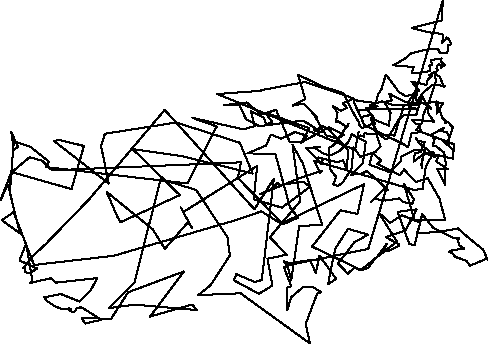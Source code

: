 unitsize(0.001cm);
draw((7810,6053)--(7798,5709));
draw((7798,5709)--(7264,5575));
draw((7264,5575)--(7324,5560));
draw((7324,5560)--(7547,5503));
draw((7547,5503)--(7744,5476));
draw((7744,5476)--(7821,5457));
draw((7821,5457)--(7802,5317));
draw((7802,5317)--(7848,5358));
draw((7848,5358)--(7874,5405));
draw((7874,5405)--(7883,5408));
draw((7883,5408)--(7927,5365));
draw((7927,5365)--(7962,5287));
draw((7962,5287)--(7913,5280));
draw((7913,5280)--(7890,5130));
draw((7890,5130)--(7759,5143));
draw((7759,5143)--(7724,5210));
draw((7724,5210)--(7503,5191));
draw((7503,5191)--(7254,5129));
draw((7254,5129)--(7142,5032));
draw((7142,5032)--(6937,4917));
draw((6937,4917)--(7295,4887));
draw((7295,4887)--(7267,4779));
draw((7267,4779)--(7417,4788));
draw((7417,4788)--(7583,4813));
draw((7583,4813)--(7576,4915));
draw((7576,4915)--(7622,4917));
draw((7622,4917)--(7606,5009));
draw((7606,5009)--(7790,5038));
draw((7790,5038)--(7772,4989));
draw((7772,4989)--(7846,4923));
draw((7846,4923)--(7777,4869));
draw((7777,4869)--(7783,4912));
draw((7783,4912)--(7744,4933));
draw((7744,4933)--(7716,4909));
draw((7716,4909)--(7700,4854));
draw((7700,4854)--(7726,4833));
draw((7726,4833)--(7702,4815));
draw((7702,4815)--(7673,4718));
draw((7673,4718)--(7692,4666));
draw((7692,4666)--(7674,4579));
draw((7674,4579)--(7647,4504));
draw((7647,4504)--(7554,4236));
draw((7554,4236)--(7541,4141));
draw((7541,4141)--(7562,4058));
draw((7562,4058)--(7660,3924));
draw((7660,3924)--(7345,3951));
draw((7345,3951)--(7271,3948));
draw((7271,3948)--(7351,3877));
draw((7351,3877)--(7388,3879));
draw((7388,3879)--(7423,3776));
draw((7423,3776)--(7429,3737));
draw((7429,3737)--(7262,3725));
draw((7262,3725)--(7199,3469));
draw((7199,3469)--(7141,3514));
draw((7141,3514)--(6425,3867));
draw((6425,3867)--(6312,4126));
draw((6312,4126)--(6713,4154));
draw((6713,4154)--(7355,4151));
draw((7355,4151)--(7216,4180));
draw((7216,4180)--(7207,4270));
draw((7207,4270)--(7338,4481));
draw((7338,4481)--(7399,4467));
draw((7399,4467)--(7259,4630));
draw((7259,4630)--(7520,4572));
draw((7520,4572)--(7547,4664));
draw((7547,4664)--(7617,4724));
draw((7617,4724)--(7570,4741));
draw((7570,4741)--(7654,4795));
draw((7654,4795)--(7698,4745));
draw((7698,4745)--(7752,4721));
draw((7752,4721)--(7832,4542));
draw((7832,4542)--(7848,4546));
draw((7848,4546)--(7679,4581));
draw((7679,4581)--(7631,4573));
draw((7631,4573)--(7458,4428));
draw((7458,4428)--(7360,4275));
draw((7360,4275)--(7333,4335));
draw((7333,4335)--(7364,4427));
draw((7364,4427)--(7160,4370));
draw((7160,4370)--(7037,4446));
draw((7037,4446)--(6806,4755));
draw((6806,4755)--(6735,4509));
draw((6735,4509)--(6670,4401));
draw((6670,4401)--(6607,4173));
draw((6607,4173)--(6589,4256));
draw((6589,4256)--(6304,4294));
draw((6304,4294)--(6139,4369));
draw((6139,4369)--(5387,4623));
draw((5387,4623)--(4602,4478));
draw((4602,4478)--(4606,4468));
draw((4606,4468)--(3832,4410));
draw((3832,4410)--(6265,3426));
draw((6265,3426)--(6327,3745));
draw((6327,3745)--(6317,3673));
draw((6317,3673)--(6365,3679));
draw((6365,3679)--(6426,3656));
draw((6426,3656)--(6427,3717));
draw((6427,3717)--(6958,3678));
draw((6958,3678)--(7128,4215));
draw((7128,4215)--(7432,4265));
draw((7432,4265)--(7601,4171));
draw((7601,4171)--(7604,4146));
draw((7604,4146)--(7549,4208));
draw((7549,4208)--(7534,4227));
draw((7534,4227)--(7613,4275));
draw((7613,4275)--(7817,4252));
draw((7817,4252)--(7705,4065));
draw((7705,4065)--(7698,4279));
draw((7698,4279)--(7805,3991));
draw((7805,3991)--(7872,3922));
draw((7872,3922)--(7844,3902));
draw((7844,3902)--(7909,3912));
draw((7909,3912)--(7988,3820));
draw((7988,3820)--(7906,3580));
draw((7906,3580)--(7803,3598));
draw((7803,3598)--(8001,3418));
draw((8001,3418)--(7919,3496));
draw((7919,3496)--(7922,3655));
draw((7922,3655)--(7879,3743));
draw((7879,3743)--(7750,3760));
draw((7750,3760)--(7841,3818));
draw((7841,3818)--(7603,3690));
draw((7603,3690)--(7667,3608));
draw((7667,3608)--(7633,3499));
draw((7633,3499)--(7696,3486));
draw((7696,3486)--(7838,3375));
draw((7838,3375)--(7861,3216));
draw((7861,3216)--(7851,2809));
draw((7851,2809)--(7715,3086));
draw((7715,3086)--(7909,3080));
draw((7909,3080)--(7695,3220));
draw((7695,3220)--(7747,3329));
draw((7747,3329)--(7657,3301));
draw((7657,3301)--(7533,3358));
draw((7533,3358)--(7452,3339));
draw((7452,3339)--(7299,3219));
draw((7299,3219)--(7316,3360));
draw((7316,3360)--(7422,3390));
draw((7422,3390)--(7492,3560));
draw((7492,3560)--(7370,3588));
draw((7370,3588)--(7331,3634));
draw((7331,3634)--(7408,3534));
draw((7408,3534)--(7582,3396));
draw((7582,3396)--(7654,3377));
draw((7654,3377)--(7532,3175));
draw((7532,3175)--(7503,3086));
draw((7503,3086)--(7458,2741));
draw((7458,2741)--(7309,2717));
draw((7309,2717)--(5539,3235));
draw((5539,3235)--(5650,3023));
draw((5650,3023)--(5677,3049));
draw((5677,3049)--(5531,3011));
draw((5531,3011)--(5291,2929));
draw((5291,2929)--(4584,2643));
draw((4584,2643)--(4763,2720));
draw((4763,2720)--(4898,2840));
draw((4898,2840)--(4929,2803));
draw((4929,2803)--(5350,2867));
draw((5350,2867)--(5470,2774));
draw((5470,2774)--(4973,2406));
draw((4973,2406)--(4476,2555));
draw((4476,2555)--(4537,3143));
draw((4537,3143)--(3233,2329));
draw((3233,2329)--(3189,2411));
draw((3189,2411)--(3390,2043));
draw((3390,2043)--(3319,2151));
draw((3319,2151)--(2908,1681));
draw((2908,1681)--(2694,2026));
draw((2694,2026)--(1882,2684));
draw((1882,2684)--(2067,2254));
draw((2067,2254)--(2126,2150));
draw((2126,2150)--(3174,2627));
draw((3174,2627)--(2342,3439));
draw((2342,3439)--(3229,3312));
draw((3229,3312)--(4458,3007));
draw((4458,3007)--(4232,3551));
draw((4232,3551)--(3108,3908));
draw((3108,3908)--(1851,3710));
draw((1851,3710)--(1784,3494));
draw((1784,3494)--(1918,2832));
draw((1918,2832)--(952,3583));
draw((952,3583)--(1047,3602));
draw((1047,3602)--(1482,3494));
draw((1482,3494)--(1263,2734));
draw((1263,2734)--(218,3031));
draw((218,3031)--(174,2901));
draw((174,2901)--(178,2702));
draw((178,2702)--(236,3494));
draw((236,3494)--(199,3743));
draw((199,3743)--(317,3476));
draw((317,3476)--(226,3415));
draw((226,3415)--(250,3578));
draw((250,3578)--(536,3481));
draw((536,3481)--(863,3219));
draw((863,3219)--(806,3123));
draw((806,3123)--(3307,2833));
draw((3307,2833)--(3824,3838));
draw((3824,3838)--(3396,3990));
draw((3396,3990)--(4293,3788));
draw((4293,3788)--(4496,3844));
draw((4496,3844)--(4427,4109));
draw((4427,4109)--(4655,3992));
draw((4655,3992)--(4694,3877));
draw((4694,3877)--(4806,3914));
draw((4806,3914)--(4679,4084));
draw((4679,4084)--(5457,3808));
draw((5457,3808)--(5315,3557));
draw((5315,3557)--(5803,3824));
draw((5803,3824)--(6069,3695));
draw((6069,3695)--(5965,3624));
draw((5965,3624)--(5751,3681));
draw((5751,3681)--(5543,4042));
draw((5543,4042)--(5597,3993));
draw((5597,3993)--(5356,4241));
draw((5356,4241)--(5168,4208));
draw((5168,4208)--(5385,4318));
draw((5385,4318)--(5259,4751));
draw((5259,4751)--(5685,4546));
draw((5685,4546)--(6058,4426));
draw((6058,4426)--(6259,4030));
draw((6259,4030)--(6333,3909));
draw((6333,3909)--(6340,3870));
draw((6340,3870)--(6376,3819));
draw((6376,3819)--(6454,3821));
draw((6454,3821)--(6602,3920));
draw((6602,3920)--(6621,3891));
draw((6621,3891)--(6577,3858));
draw((6577,3858)--(6567,3922));
draw((6567,3922)--(6713,3488));
draw((6713,3488)--(6623,3389));
draw((6623,3389)--(6360,3301));
draw((6360,3301)--(6235,3471));
draw((6235,3471)--(6204,3099));
draw((6204,3099)--(6044,2848));
draw((6044,2848)--(5963,2789));
draw((5963,2789)--(5881,2817));
draw((5881,2817)--(5930,2948));
draw((5930,2948)--(5821,3086));
draw((5821,3086)--(5796,3459));
draw((5796,3459)--(5887,3508));
draw((5887,3508)--(6150,3888));
draw((6150,3888)--(6120,3821));
draw((6120,3821)--(5964,3935));
draw((5964,3935)--(5926,3912));
draw((5926,3912)--(5955,4081));
draw((5955,4081)--(5871,4202));
draw((5871,4202)--(6008,4117));
draw((6008,4117)--(6123,4167));
draw((6123,4167)--(6051,4246));
draw((6051,4246)--(6237,4332));
draw((6237,4332)--(6241,4268));
draw((6241,4268)--(6366,4002));
draw((6366,4002)--(6557,4047));
draw((6557,4047)--(6603,3982));
draw((6603,3982)--(6488,4128));
draw((6488,4128)--(6450,4160));
draw((6450,4160)--(6660,4193));
draw((6660,4193)--(6524,4207));
draw((6524,4207)--(6740,4282));
draw((6740,4282)--(6947,4209));
draw((6947,4209)--(7349,4219));
draw((7349,4219)--(7111,4288));
draw((7111,4288)--(6868,4418));
draw((6868,4418)--(6911,4296));
draw((6911,4296)--(6779,4273));
draw((6779,4273)--(6891,4075));
draw((6891,4075)--(6862,3892));
draw((6862,3892)--(6864,3854));
draw((6864,3854)--(6537,3982));
draw((6537,3982)--(6652,3742));
draw((6652,3742)--(6798,3610));
draw((6798,3610)--(6833,3618));
draw((6833,3618)--(7037,3965));
draw((7037,3965)--(7124,4039));
draw((7124,4039)--(7344,4046));
draw((7344,4046)--(7443,4375));
draw((7443,4375)--(7542,4198));
draw((7542,4198)--(7506,4138));
draw((7506,4138)--(7466,4037));
draw((7466,4037)--(7449,3911));
draw((7449,3911)--(7342,3775));
draw((7342,3775)--(8013,3523));
draw((8013,3523)--(7989,3271));
draw((7989,3271)--(7475,3388));
draw((7475,3388)--(7434,3173));
draw((7434,3173)--(7440,3100));
draw((7440,3100)--(7453,3229));
draw((7453,3229)--(7494,3430));
draw((7494,3430)--(7321,3429));
draw((7321,3429)--(7076,3302));
draw((7076,3302)--(7082,3235));
draw((7082,3235)--(6881,3029));
draw((6881,3029)--(6518,3165));
draw((6518,3165)--(6570,3371));
draw((6570,3371)--(6731,3234));
draw((6731,3234)--(6656,3181));
draw((6656,3181)--(7055,2981));
draw((7055,2981)--(7131,3081));
draw((7131,3081)--(7238,2957));
draw((7238,2957)--(7346,2858));
draw((7346,2858)--(7543,2929));
draw((7543,2929)--(7753,2564));
draw((7753,2564)--(7856,2181));
draw((7856,2181)--(7315,2181));
draw((7315,2181)--(7125,2823));
draw((7125,2823)--(7304,2550));
draw((7304,2550)--(7267,2466));
draw((7267,2466)--(7104,2510));
draw((7104,2510)--(7049,2570));
draw((7049,2570)--(6800,2532));
draw((6800,2532)--(6597,2563));
draw((6597,2563)--(6547,2506));
draw((6547,2506)--(6766,2732));
draw((6766,2732)--(6848,2712));
draw((6848,2712)--(6617,2928));
draw((6617,2928)--(6468,3050));
draw((6468,3050)--(6387,3008));
draw((6387,3008)--(6190,2985));
draw((6190,2985)--(6402,3190));
draw((6402,3190)--(6453,3567));
draw((6453,3567)--(6207,3700));
draw((6207,3700)--(6140,3558));
draw((6140,3558)--(5987,3402));
draw((5987,3402)--(5841,3328));
draw((5841,3328)--(5719,3352));
draw((5719,3352)--(5540,3468));
draw((5540,3468)--(5649,3472));
draw((5649,3472)--(5400,3461));
draw((5400,3461)--(5679,3171));
draw((5679,3171)--(5697,3269));
draw((5697,3269)--(5619,3291));
draw((5619,3291)--(5960,3207));
draw((5960,3207)--(6050,3242));
draw((6050,3242)--(6113,3101));
draw((6113,3101)--(6148,3413));
draw((6148,3413)--(5778,3813));
draw((5778,3813)--(5720,3823));
draw((5720,3823)--(5706,3844));
draw((5706,3844)--(5541,3769));
draw((5541,3769)--(5678,3742));
draw((5678,3742)--(5671,3807));
draw((5671,3807)--(5621,3768));
draw((5621,3768)--(5427,3894));
draw((5427,3894)--(5336,3943));
draw((5336,3943)--(4574,3843));
draw((4574,3843)--(4342,3966));
draw((4342,3966)--(4217,4224));
draw((4217,4224)--(3950,4215));
draw((3950,4215)--(4354,4262));
draw((4354,4262)--(4607,4049));
draw((4607,4049)--(4634,4054));
draw((4634,4054)--(4871,4132));
draw((4871,4132)--(5111,3569));
draw((5111,3569)--(5316,3554));
draw((5316,3554)--(5417,3673));
draw((5417,3673)--(5207,3742));
draw((5207,3742)--(4965,3622));
draw((4965,3622)--(4780,3694));
draw((4780,3694)--(4694,3502));
draw((4694,3502)--(4364,3362));
draw((4364,3362)--(4857,3359));
draw((4857,3359)--(5117,2409));
draw((5117,2409)--(5260,2230));
draw((5260,2230)--(4996,2115));
draw((4996,2115)--(4196,2929));
draw((4196,2929)--(4252,3206));
draw((4252,3206)--(920,3065));
draw((920,3065)--(741,3235));
draw((741,3235)--(525,3297));
draw((525,3297)--(197,3021));
draw((197,3021)--(10,2537));
draw((10,2537)--(141,2814));
draw((141,2814)--(354,1950));
draw((354,1950)--(36,2185));
draw((36,2185)--(240,2327));
draw((240,2327)--(602,1395));
draw((602,1395)--(2011,1558));
draw((2011,1558)--(4174,2190));
draw((4174,2190)--(4612,2341));
draw((4612,2341)--(4959,2123));
draw((4959,2123)--(6422,2820));
draw((6422,2820)--(6307,2295));
draw((6307,2295)--(6007,2359));
draw((6007,2359)--(5506,1719));
draw((5506,1719)--(6379,1302));
draw((6379,1302)--(6494,1347));
draw((6494,1347)--(6621,1513));
draw((6621,1513)--(7004,1805));
draw((7004,1805)--(6686,2312));
draw((6686,2312)--(6885,2138));
draw((6885,2138)--(7087,2274));
draw((7087,2274)--(7418,2139));
draw((7418,2139)--(7352,1952));
draw((7352,1952)--(7416,1953));
draw((7416,1953)--(7822,1992));
draw((7822,1992)--(8080,2039));
draw((8080,2039)--(8229,1905));
draw((8229,1905)--(8525,1664));
draw((8525,1664)--(8605,1479));
draw((8605,1479)--(8594,1510));
draw((8594,1510)--(8292,1383));
draw((8292,1383)--(8228,1471));
draw((8228,1471)--(8038,1535));
draw((8038,1535)--(7973,1606));
draw((7973,1606)--(7926,1627));
draw((7926,1627)--(7985,1657));
draw((7985,1657)--(8184,1685));
draw((8184,1685)--(8098,1746));
draw((8098,1746)--(8080,1835));
draw((8080,1835)--(8101,1876));
draw((8101,1876)--(8063,1860));
draw((8063,1860)--(7989,1876));
draw((7989,1876)--(7905,1921));
draw((7905,1921)--(7643,2048));
draw((7643,2048)--(7448,2291));
draw((7448,2291)--(7314,1739));
draw((7314,1739)--(7240,1762));
draw((7240,1762)--(7218,1773));
draw((7218,1773)--(7015,2333));
draw((7015,2333)--(7351,2376));
draw((7351,2376)--(7152,2000));
draw((7152,2000)--(6803,1886));
draw((6803,1886)--(7046,1757));
draw((7046,1757)--(7035,1733));
draw((7035,1733)--(6932,1683));
draw((6932,1683)--(6854,1640));
draw((6854,1640)--(6765,1663));
draw((6765,1663)--(6826,1774));
draw((6826,1774)--(6651,1534));
draw((6651,1534)--(6378,1314));
draw((6378,1314)--(6359,1298));
draw((6359,1298)--(6258,1354));
draw((6258,1354)--(6136,1243));
draw((6136,1243)--(5964,1421));
draw((5964,1421)--(6252,1795));
draw((6252,1795)--(6493,1931));
draw((6493,1931)--(6139,2032));
draw((6139,2032)--(5914,1682));
draw((5914,1682)--(5840,1325));
draw((5840,1325)--(5788,1053));
draw((5788,1053)--(5930,1151));
draw((5930,1151)--(5637,1558));
draw((5637,1558)--(5571,1255));
draw((5571,1255)--(5472,1482));
draw((5472,1482)--(5114,1430));
draw((5114,1430)--(5005,1458));
draw((5005,1458)--(5068,1390));
draw((5068,1390)--(5139,1124));
draw((5139,1124)--(5277,2078));
draw((5277,2078)--(5681,2109));
draw((5681,2109)--(5342,3188));
draw((5342,3188)--(5160,3517));
draw((5160,3517)--(5296,2520));
draw((5296,2520)--(4759,1883));
draw((4759,1883)--(5060,1577));
draw((5060,1577)--(4719,1504));
draw((4719,1504)--(4805,1033));
draw((4805,1033)--(4569,886));
draw((4569,886)--(4125,1125));
draw((4125,1125)--(4170,1232));
draw((4170,1232)--(4500,1093));
draw((4500,1093)--(4619,1132));
draw((4619,1132)--(4831,2917));
draw((4831,2917)--(4488,2378));
draw((4488,2378)--(2906,4131));
draw((2906,4131)--(1575,2555));
draw((1575,2555)--(809,1766));
draw((809,1766)--(552,1526));
draw((552,1526)--(413,1338));
draw((413,1338)--(437,1344));
draw((437,1344)--(450,1274));
draw((450,1274)--(478,1256));
draw((478,1256)--(489,1254));
draw((489,1254)--(513,1247));
draw((513,1247)--(659,1331));
draw((659,1331)--(345,1476));
draw((345,1476)--(464,1773));
draw((464,1773)--(572,1108));
draw((572,1108)--(527,1077));
draw((527,1077)--(893,1161));
draw((893,1161)--(993,1084));
draw((993,1084)--(1721,1165));
draw((1721,1165)--(1595,942));
draw((1595,942)--(1406,750));
draw((1406,750)--(1072,883));
draw((1072,883)--(783,825));
draw((783,825)--(834,757));
draw((834,757)--(982,659));
draw((982,659)--(1082,625));
draw((1082,625)--(1254,617));
draw((1254,617)--(1249,600));
draw((1249,600)--(1213,633));
draw((1213,633)--(1212,603));
draw((1212,603)--(1253,580));
draw((1253,580)--(1276,559));
draw((1276,559)--(1322,580));
draw((1322,580)--(1361,637));
draw((1361,637)--(1415,628));
draw((1415,628)--(1422,658));
draw((1422,658)--(1790,429));
draw((1790,429)--(1503,362));
draw((1503,362)--(1443,459));
draw((1443,459)--(1961,445));
draw((1961,445)--(2260,913));
draw((2260,913)--(3245,1281));
draw((3245,1281)--(2647,485));
draw((2647,485)--(3390,698));
draw((3390,698)--(3477,599));
draw((3477,599)--(2384,695));
draw((2384,695)--(1926,636));
draw((1926,636)--(2372,1084));
draw((2372,1084)--(2835,2912));
draw((2835,2912)--(3461,2718));
draw((3461,2718)--(4012,1886));
draw((4012,1886)--(4056,1564));
draw((4056,1564)--(3719,1043));
draw((3719,1043)--(3499,863));
draw((3499,863)--(4244,896));
draw((4244,896)--(5469,10));
draw((5469,10)--(5393,355));
draw((5393,355)--(5596,892));
draw((5596,892)--(5666,914));
draw((5666,914)--(5532,998));
draw((5532,998)--(5344,1003));
draw((5344,1003)--(5136,825));
draw((5136,825)--(5070,605));
draw((5070,605)--(5069,998));
draw((5069,998)--(5140,1018));
draw((5140,1018)--(5010,1351));
draw((5010,1351)--(5098,1394));
draw((5098,1394)--(6496,1678));
draw((6496,1678)--(7810,6053));
